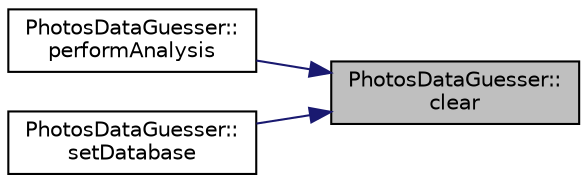 digraph "PhotosDataGuesser::clear"
{
 // LATEX_PDF_SIZE
  edge [fontname="Helvetica",fontsize="10",labelfontname="Helvetica",labelfontsize="10"];
  node [fontname="Helvetica",fontsize="10",shape=record];
  rankdir="RL";
  Node1 [label="PhotosDataGuesser::\lclear",height=0.2,width=0.4,color="black", fillcolor="grey75", style="filled", fontcolor="black",tooltip=" "];
  Node1 -> Node2 [dir="back",color="midnightblue",fontsize="10",style="solid",fontname="Helvetica"];
  Node2 [label="PhotosDataGuesser::\lperformAnalysis",height=0.2,width=0.4,color="black", fillcolor="white", style="filled",URL="$class_photos_data_guesser.html#aa1deadbac16619773fd436a54baee851",tooltip=" "];
  Node1 -> Node3 [dir="back",color="midnightblue",fontsize="10",style="solid",fontname="Helvetica"];
  Node3 [label="PhotosDataGuesser::\lsetDatabase",height=0.2,width=0.4,color="black", fillcolor="white", style="filled",URL="$class_photos_data_guesser.html#a452770a74bff42531b479cd6d2c56cf9",tooltip=" "];
}
